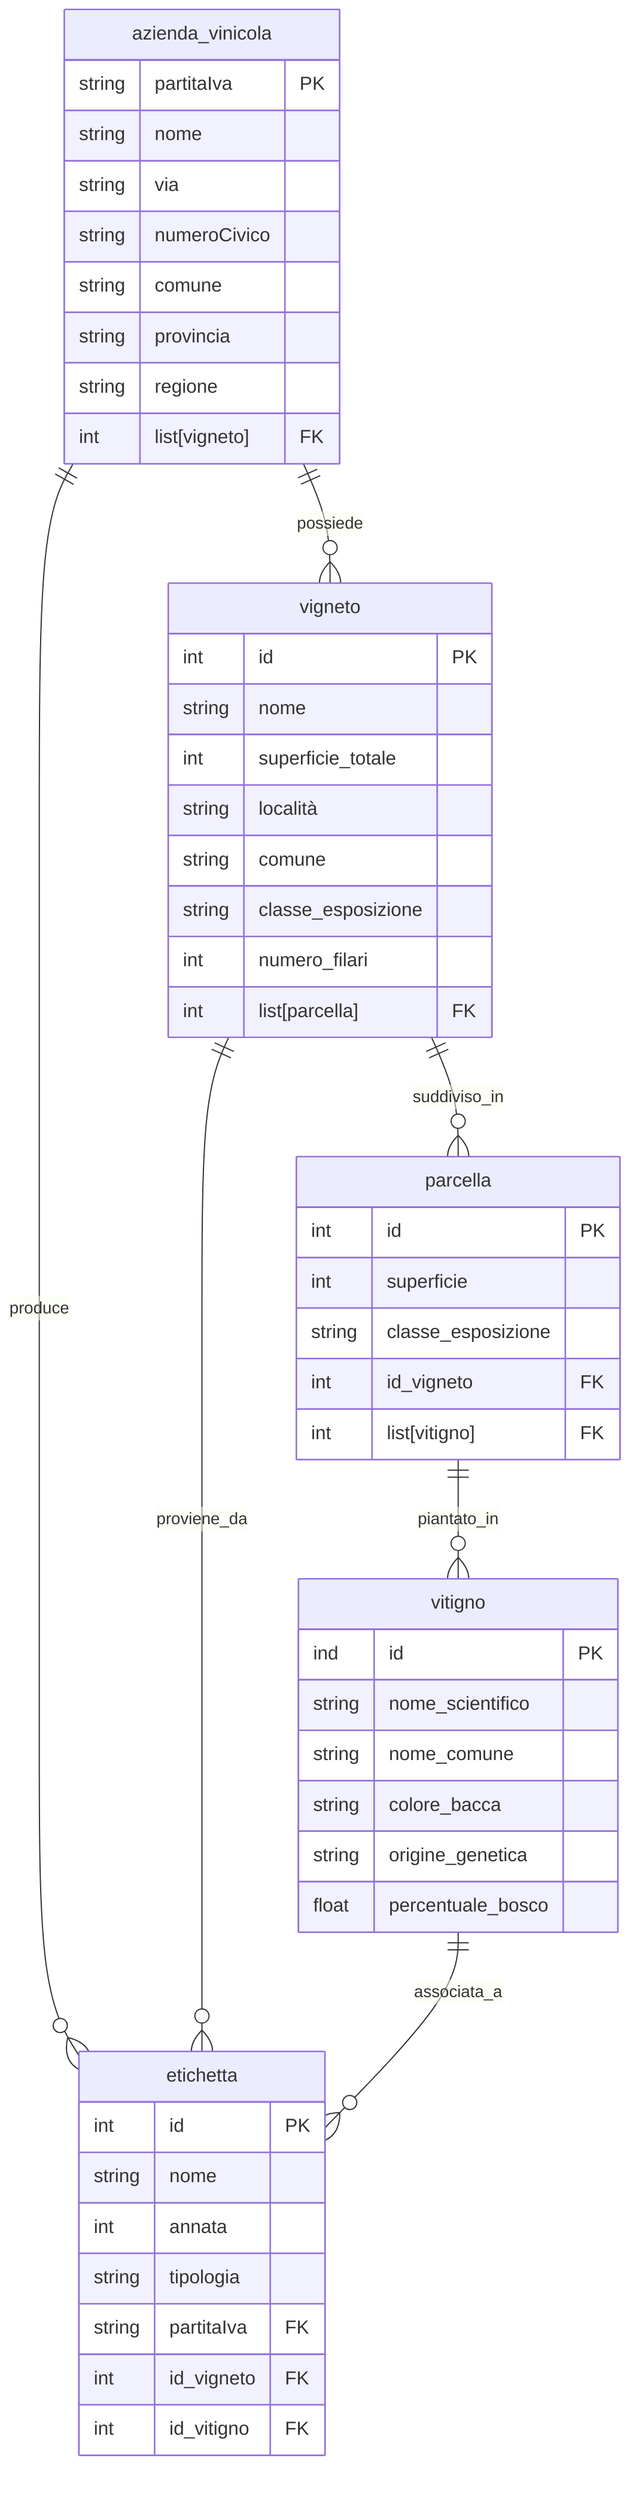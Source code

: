 erDiagram
    azienda_vinicola {
        string partitaIva PK
        string nome
        string via
        string numeroCivico
        string comune
        string provincia
        string regione
        int list[vigneto] FK
    }
    vigneto {
        int id PK
        string nome
        int superficie_totale
        string località
        string comune
        string classe_esposizione
        int numero_filari
        int list[parcella] FK
    }

    vitigno {
        ind id PK
        string nome_scientifico
        string nome_comune
        string colore_bacca
        string origine_genetica
        float percentuale_bosco
    }

    parcella {
        int id PK
        int superficie
        string classe_esposizione
        int id_vigneto FK
        int list[vitigno] FK
    }

    etichetta {
        int id PK
        string nome
        int annata
        string tipologia
        string partitaIva FK
        int id_vigneto FK
        int id_vitigno FK
    }
    azienda_vinicola ||--o{ vigneto: possiede
    azienda_vinicola ||--o{ etichetta: produce
    vigneto ||--o{ etichetta: proviene_da
    vitigno ||--o{ etichetta: associata_a
    vigneto ||--o{ parcella: suddiviso_in
    parcella ||--o{ vitigno: piantato_in